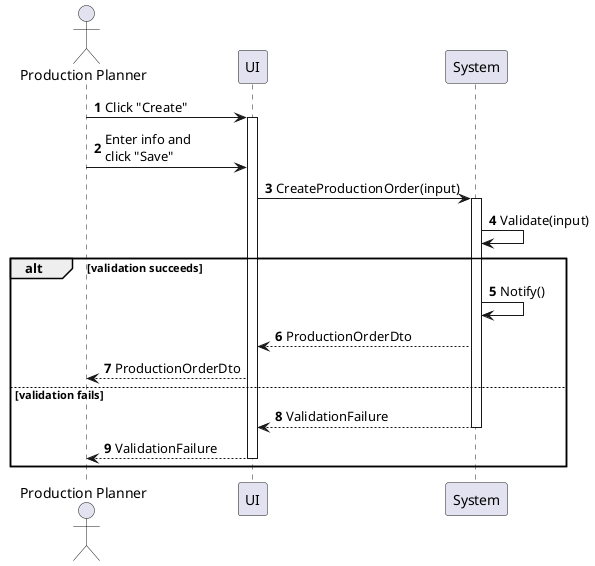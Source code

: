 @startuml production-order-create
autonumber

actor "Production Planner" as a
participant UI as f
participant System as b

a -> f : Click "Create"
activate f
a -> f : Enter info and\nclick "Save"
f -> b : CreateProductionOrder(input)
activate b
b -> b : Validate(input)

alt validation succeeds
    b -> b : Notify()
    b --> f : ProductionOrderDto
    f --> a : ProductionOrderDto
else validation fails
    return ValidationFailure
    return ValidationFailure
end
@enduml